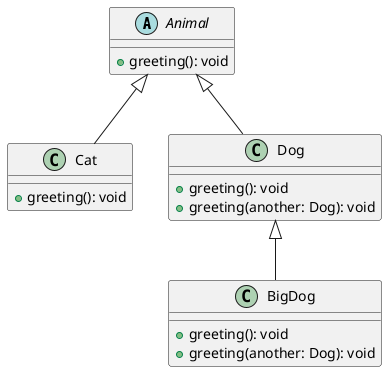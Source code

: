 @startuml
'https://plantuml.com/sequence-diagram

abstract class Animal {
  +greeting(): void
}

class Cat {
  +greeting(): void
}

class Dog {
  +greeting(): void
  +greeting(another: Dog): void
}

class BigDog {
  +greeting(): void
  +greeting(another: Dog): void
}

Animal <|-- Cat
Animal <|-- Dog
Dog <|-- BigDog

@enduml